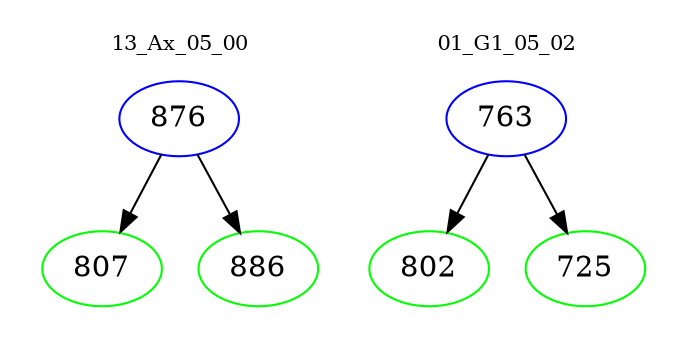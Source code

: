 digraph{
subgraph cluster_0 {
color = white
label = "13_Ax_05_00";
fontsize=10;
T0_876 [label="876", color="blue"]
T0_876 -> T0_807 [color="black"]
T0_807 [label="807", color="green"]
T0_876 -> T0_886 [color="black"]
T0_886 [label="886", color="green"]
}
subgraph cluster_1 {
color = white
label = "01_G1_05_02";
fontsize=10;
T1_763 [label="763", color="blue"]
T1_763 -> T1_802 [color="black"]
T1_802 [label="802", color="green"]
T1_763 -> T1_725 [color="black"]
T1_725 [label="725", color="green"]
}
}
